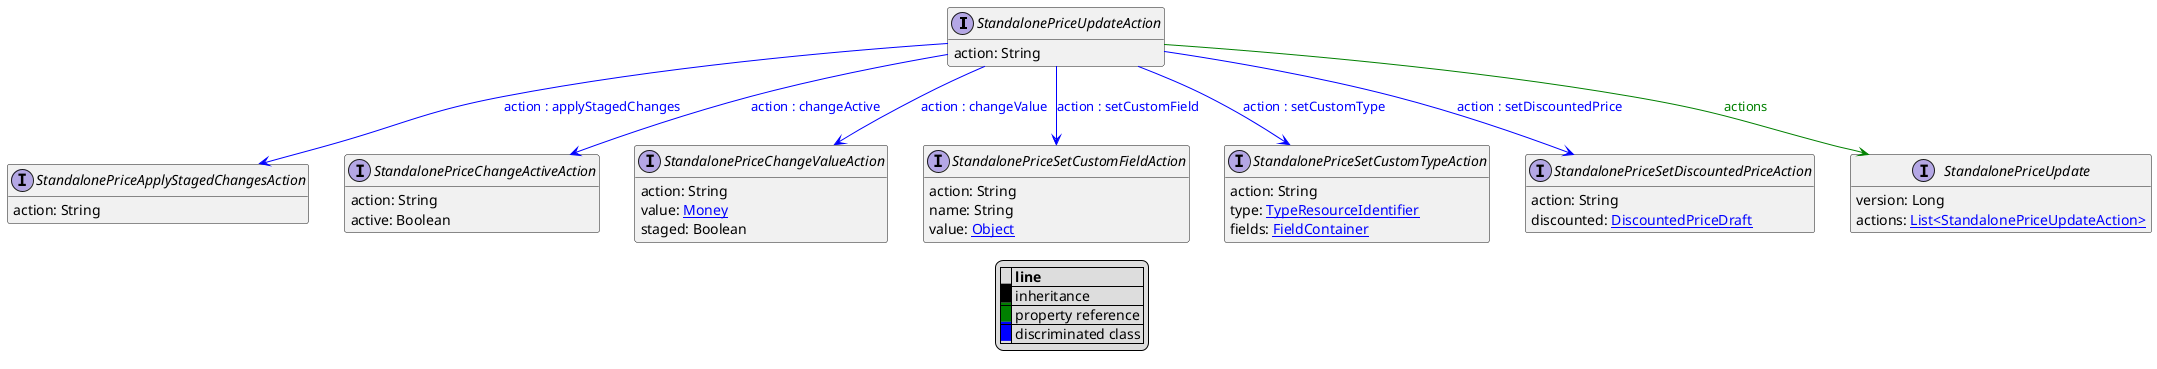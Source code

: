 @startuml

hide empty fields
hide empty methods
legend
|= |= line |
|<back:black>   </back>| inheritance |
|<back:green>   </back>| property reference |
|<back:blue>   </back>| discriminated class |
endlegend
interface StandalonePriceUpdateAction [[StandalonePriceUpdateAction.svg]]  {
    action: String
}


interface StandalonePriceApplyStagedChangesAction [[StandalonePriceApplyStagedChangesAction.svg]]  {
    action: String
}
interface StandalonePriceChangeActiveAction [[StandalonePriceChangeActiveAction.svg]]  {
    action: String
    active: Boolean
}
interface StandalonePriceChangeValueAction [[StandalonePriceChangeValueAction.svg]]  {
    action: String
    value: [[Money.svg Money]]
    staged: Boolean
}
interface StandalonePriceSetCustomFieldAction [[StandalonePriceSetCustomFieldAction.svg]]  {
    action: String
    name: String
    value: [[Object.svg Object]]
}
interface StandalonePriceSetCustomTypeAction [[StandalonePriceSetCustomTypeAction.svg]]  {
    action: String
    type: [[TypeResourceIdentifier.svg TypeResourceIdentifier]]
    fields: [[FieldContainer.svg FieldContainer]]
}
interface StandalonePriceSetDiscountedPriceAction [[StandalonePriceSetDiscountedPriceAction.svg]]  {
    action: String
    discounted: [[DiscountedPriceDraft.svg DiscountedPriceDraft]]
}
interface StandalonePriceUpdate [[StandalonePriceUpdate.svg]]  {
    version: Long
    actions: [[StandalonePriceUpdateAction.svg List<StandalonePriceUpdateAction>]]
}
StandalonePriceUpdateAction --> StandalonePriceApplyStagedChangesAction #blue;text:blue : "action : applyStagedChanges"
StandalonePriceUpdateAction --> StandalonePriceChangeActiveAction #blue;text:blue : "action : changeActive"
StandalonePriceUpdateAction --> StandalonePriceChangeValueAction #blue;text:blue : "action : changeValue"
StandalonePriceUpdateAction --> StandalonePriceSetCustomFieldAction #blue;text:blue : "action : setCustomField"
StandalonePriceUpdateAction --> StandalonePriceSetCustomTypeAction #blue;text:blue : "action : setCustomType"
StandalonePriceUpdateAction --> StandalonePriceSetDiscountedPriceAction #blue;text:blue : "action : setDiscountedPrice"
StandalonePriceUpdateAction --> StandalonePriceUpdate #green;text:green : "actions"
@enduml
